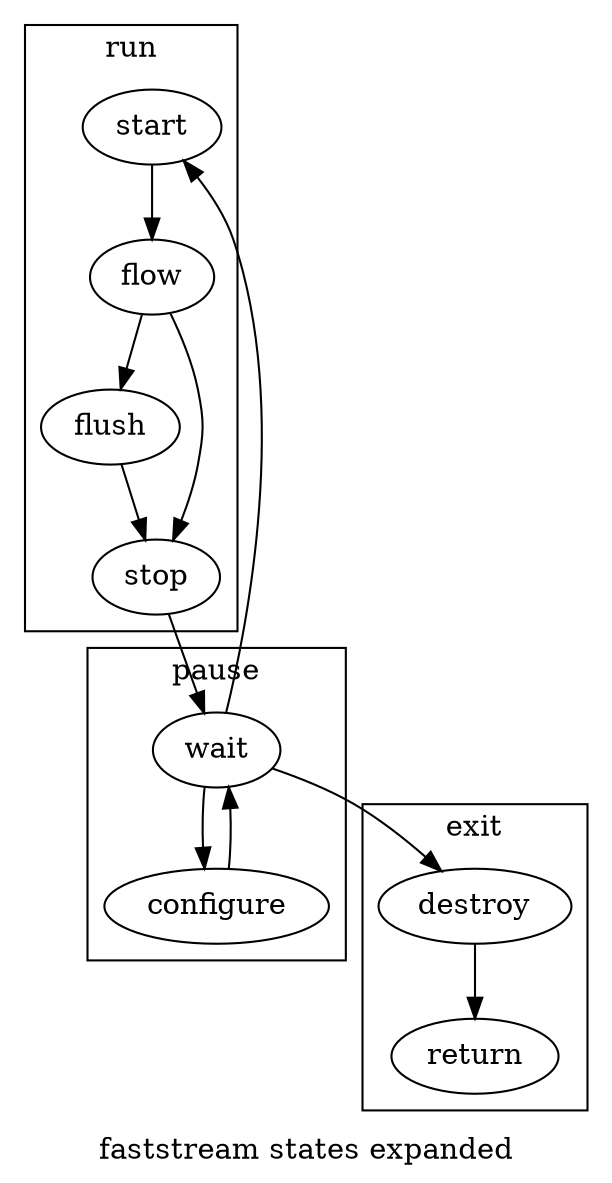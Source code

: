 digraph {

    label="faststream states expanded";

    subgraph cluster_0 {
        label="run";
        start;
        flow;
        flush;
        stop;
    }

    subgraph cluster_1 {
        label="pause";
        wait;
        configure;
    }

    subgraph cluster_2 {
        label="exit";
        destroy;
        return;
    }

    start -> flow;
    flow -> flush;
    flow -> stop;
    flush -> stop;
    stop -> wait;
    wait -> start;
    wait -> destroy;
    destroy -> return;
    wait -> configure;
    configure -> wait;
}
